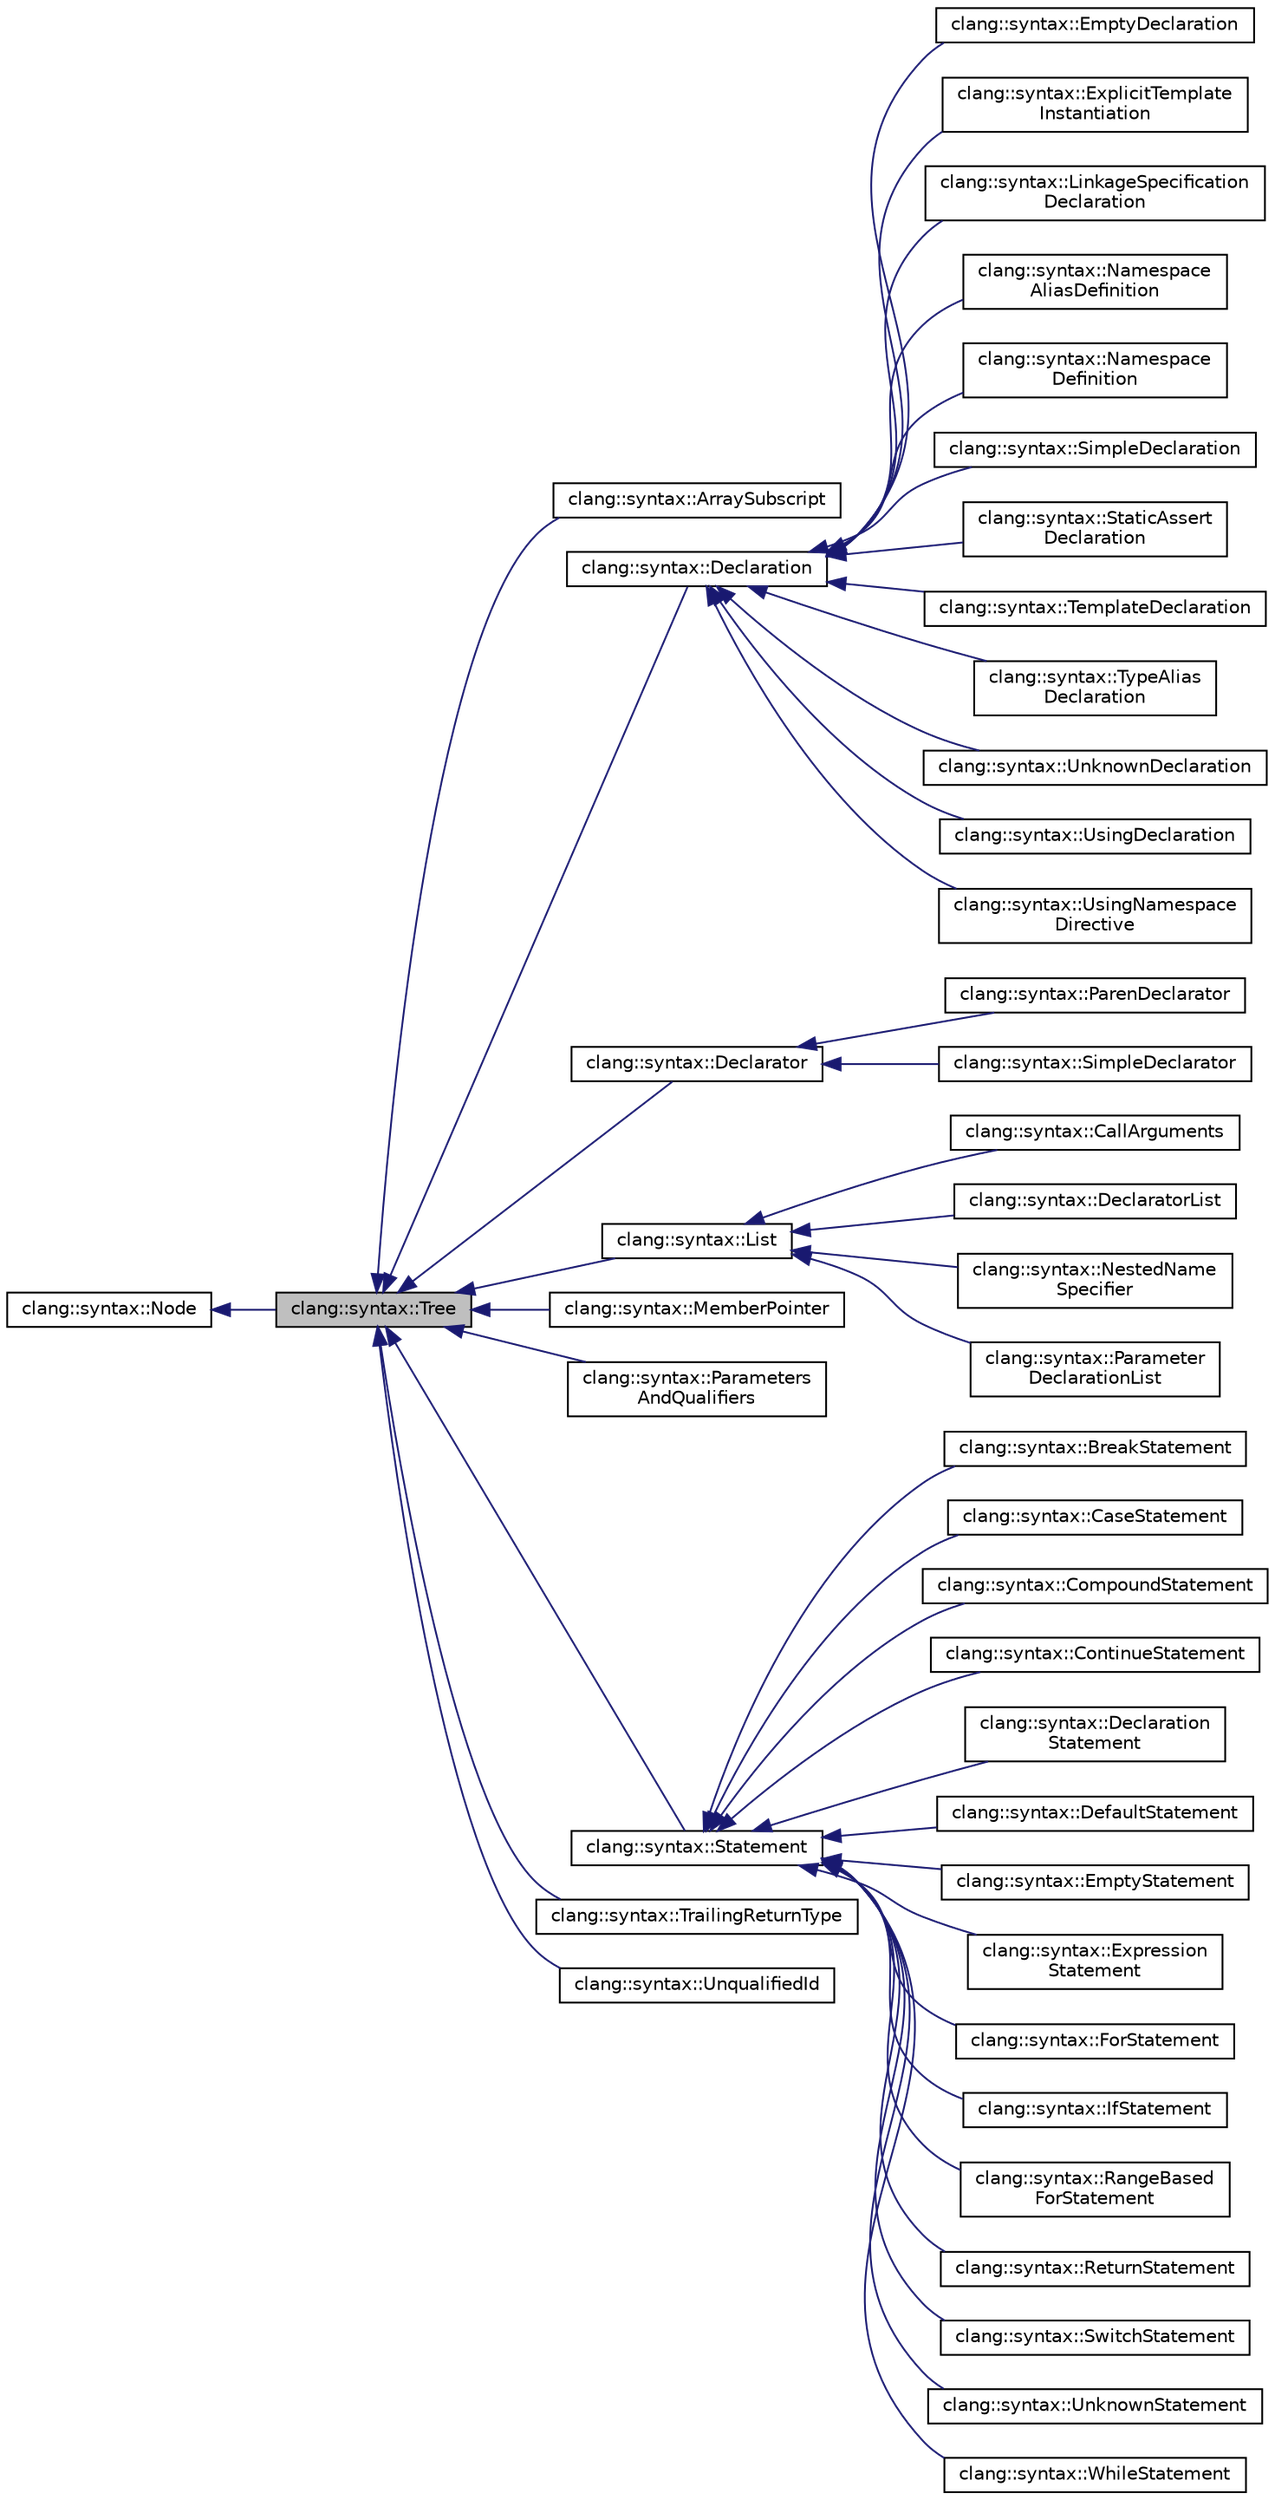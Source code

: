 digraph "clang::syntax::Tree"
{
 // LATEX_PDF_SIZE
  bgcolor="transparent";
  edge [fontname="Helvetica",fontsize="10",labelfontname="Helvetica",labelfontsize="10"];
  node [fontname="Helvetica",fontsize="10",shape=record];
  rankdir="LR";
  Node1 [label="clang::syntax::Tree",height=0.2,width=0.4,color="black", fillcolor="grey75", style="filled", fontcolor="black",tooltip="A node that has children and represents a syntactic language construct."];
  Node2 -> Node1 [dir="back",color="midnightblue",fontsize="10",style="solid",fontname="Helvetica"];
  Node2 [label="clang::syntax::Node",height=0.2,width=0.4,color="black",URL="$classclang_1_1syntax_1_1Node.html",tooltip="A node in a syntax tree."];
  Node1 -> Node3 [dir="back",color="midnightblue",fontsize="10",style="solid",fontname="Helvetica"];
  Node3 [label="clang::syntax::ArraySubscript",height=0.2,width=0.4,color="black",URL="$classclang_1_1syntax_1_1ArraySubscript.html",tooltip="Array size specified inside a declarator."];
  Node1 -> Node4 [dir="back",color="midnightblue",fontsize="10",style="solid",fontname="Helvetica"];
  Node4 [label="clang::syntax::Declaration",height=0.2,width=0.4,color="black",URL="$classclang_1_1syntax_1_1Declaration.html",tooltip="A declaration that can appear at the top-level."];
  Node4 -> Node5 [dir="back",color="midnightblue",fontsize="10",style="solid",fontname="Helvetica"];
  Node5 [label="clang::syntax::EmptyDeclaration",height=0.2,width=0.4,color="black",URL="$classclang_1_1syntax_1_1EmptyDeclaration.html",tooltip="A semicolon in the top-level context. Does not declare anything."];
  Node4 -> Node6 [dir="back",color="midnightblue",fontsize="10",style="solid",fontname="Helvetica"];
  Node6 [label="clang::syntax::ExplicitTemplate\lInstantiation",height=0.2,width=0.4,color="black",URL="$classclang_1_1syntax_1_1ExplicitTemplateInstantiation.html",tooltip="template <declaration> Examples: template struct X<int> template void foo<int>() template int var<dou..."];
  Node4 -> Node7 [dir="back",color="midnightblue",fontsize="10",style="solid",fontname="Helvetica"];
  Node7 [label="clang::syntax::LinkageSpecification\lDeclaration",height=0.2,width=0.4,color="black",URL="$classclang_1_1syntax_1_1LinkageSpecificationDeclaration.html",tooltip="extern <string-literal> declaration extern <string-literal> { <decls> }"];
  Node4 -> Node8 [dir="back",color="midnightblue",fontsize="10",style="solid",fontname="Helvetica"];
  Node8 [label="clang::syntax::Namespace\lAliasDefinition",height=0.2,width=0.4,color="black",URL="$classclang_1_1syntax_1_1NamespaceAliasDefinition.html",tooltip="namespace <name> = <namespace-reference>"];
  Node4 -> Node9 [dir="back",color="midnightblue",fontsize="10",style="solid",fontname="Helvetica"];
  Node9 [label="clang::syntax::Namespace\lDefinition",height=0.2,width=0.4,color="black",URL="$classclang_1_1syntax_1_1NamespaceDefinition.html",tooltip="namespace <name> { <decls> }"];
  Node4 -> Node10 [dir="back",color="midnightblue",fontsize="10",style="solid",fontname="Helvetica"];
  Node10 [label="clang::syntax::SimpleDeclaration",height=0.2,width=0.4,color="black",URL="$classclang_1_1syntax_1_1SimpleDeclaration.html",tooltip="Groups multiple declarators (e.g."];
  Node4 -> Node11 [dir="back",color="midnightblue",fontsize="10",style="solid",fontname="Helvetica"];
  Node11 [label="clang::syntax::StaticAssert\lDeclaration",height=0.2,width=0.4,color="black",URL="$classclang_1_1syntax_1_1StaticAssertDeclaration.html",tooltip="static_assert(<condition>, <message>) static_assert(<condition>)"];
  Node4 -> Node12 [dir="back",color="midnightblue",fontsize="10",style="solid",fontname="Helvetica"];
  Node12 [label="clang::syntax::TemplateDeclaration",height=0.2,width=0.4,color="black",URL="$classclang_1_1syntax_1_1TemplateDeclaration.html",tooltip="template <template-parameters> <declaration>"];
  Node4 -> Node13 [dir="back",color="midnightblue",fontsize="10",style="solid",fontname="Helvetica"];
  Node13 [label="clang::syntax::TypeAlias\lDeclaration",height=0.2,width=0.4,color="black",URL="$classclang_1_1syntax_1_1TypeAliasDeclaration.html",tooltip="using <name> = <type>"];
  Node4 -> Node14 [dir="back",color="midnightblue",fontsize="10",style="solid",fontname="Helvetica"];
  Node14 [label="clang::syntax::UnknownDeclaration",height=0.2,width=0.4,color="black",URL="$classclang_1_1syntax_1_1UnknownDeclaration.html",tooltip="Declaration of an unknown kind, e.g. not yet supported in syntax trees."];
  Node4 -> Node15 [dir="back",color="midnightblue",fontsize="10",style="solid",fontname="Helvetica"];
  Node15 [label="clang::syntax::UsingDeclaration",height=0.2,width=0.4,color="black",URL="$classclang_1_1syntax_1_1UsingDeclaration.html",tooltip="using <scope>::<name> using typename <scope>::<name>"];
  Node4 -> Node16 [dir="back",color="midnightblue",fontsize="10",style="solid",fontname="Helvetica"];
  Node16 [label="clang::syntax::UsingNamespace\lDirective",height=0.2,width=0.4,color="black",URL="$classclang_1_1syntax_1_1UsingNamespaceDirective.html",tooltip="using namespace <name>"];
  Node1 -> Node17 [dir="back",color="midnightblue",fontsize="10",style="solid",fontname="Helvetica"];
  Node17 [label="clang::syntax::Declarator",height=0.2,width=0.4,color="black",URL="$classclang_1_1syntax_1_1Declarator.html",tooltip="Covers a name, an initializer and a part of the type outside declaration specifiers."];
  Node17 -> Node18 [dir="back",color="midnightblue",fontsize="10",style="solid",fontname="Helvetica"];
  Node18 [label="clang::syntax::ParenDeclarator",height=0.2,width=0.4,color="black",URL="$classclang_1_1syntax_1_1ParenDeclarator.html",tooltip="Declarator inside parentheses."];
  Node17 -> Node19 [dir="back",color="midnightblue",fontsize="10",style="solid",fontname="Helvetica"];
  Node19 [label="clang::syntax::SimpleDeclarator",height=0.2,width=0.4,color="black",URL="$classclang_1_1syntax_1_1SimpleDeclarator.html",tooltip="A top-level declarator without parentheses."];
  Node1 -> Node20 [dir="back",color="midnightblue",fontsize="10",style="solid",fontname="Helvetica"];
  Node20 [label="clang::syntax::List",height=0.2,width=0.4,color="black",URL="$classclang_1_1syntax_1_1List.html",tooltip="A list of Elements separated or terminated by a fixed token."];
  Node20 -> Node21 [dir="back",color="midnightblue",fontsize="10",style="solid",fontname="Helvetica"];
  Node21 [label="clang::syntax::CallArguments",height=0.2,width=0.4,color="black",URL="$classclang_1_1syntax_1_1CallArguments.html",tooltip="Models arguments of a function call."];
  Node20 -> Node22 [dir="back",color="midnightblue",fontsize="10",style="solid",fontname="Helvetica"];
  Node22 [label="clang::syntax::DeclaratorList",height=0.2,width=0.4,color="black",URL="$classclang_1_1syntax_1_1DeclaratorList.html",tooltip=" "];
  Node20 -> Node23 [dir="back",color="midnightblue",fontsize="10",style="solid",fontname="Helvetica"];
  Node23 [label="clang::syntax::NestedName\lSpecifier",height=0.2,width=0.4,color="black",URL="$classclang_1_1syntax_1_1NestedNameSpecifier.html",tooltip="Models a nested-name-specifier."];
  Node20 -> Node24 [dir="back",color="midnightblue",fontsize="10",style="solid",fontname="Helvetica"];
  Node24 [label="clang::syntax::Parameter\lDeclarationList",height=0.2,width=0.4,color="black",URL="$classclang_1_1syntax_1_1ParameterDeclarationList.html",tooltip="Models a parameter-declaration-list which appears within parameters-and-qualifiers."];
  Node1 -> Node25 [dir="back",color="midnightblue",fontsize="10",style="solid",fontname="Helvetica"];
  Node25 [label="clang::syntax::MemberPointer",height=0.2,width=0.4,color="black",URL="$classclang_1_1syntax_1_1MemberPointer.html",tooltip="Member pointer inside a declarator E.g."];
  Node1 -> Node26 [dir="back",color="midnightblue",fontsize="10",style="solid",fontname="Helvetica"];
  Node26 [label="clang::syntax::Parameters\lAndQualifiers",height=0.2,width=0.4,color="black",URL="$classclang_1_1syntax_1_1ParametersAndQualifiers.html",tooltip="Parameter list for a function type and a trailing return type, if the function has one."];
  Node1 -> Node27 [dir="back",color="midnightblue",fontsize="10",style="solid",fontname="Helvetica"];
  Node27 [label="clang::syntax::Statement",height=0.2,width=0.4,color="black",URL="$classclang_1_1syntax_1_1Statement.html",tooltip="An abstract node for C++ statements, e.g."];
  Node27 -> Node28 [dir="back",color="midnightblue",fontsize="10",style="solid",fontname="Helvetica"];
  Node28 [label="clang::syntax::BreakStatement",height=0.2,width=0.4,color="black",URL="$classclang_1_1syntax_1_1BreakStatement.html",tooltip="break;"];
  Node27 -> Node29 [dir="back",color="midnightblue",fontsize="10",style="solid",fontname="Helvetica"];
  Node29 [label="clang::syntax::CaseStatement",height=0.2,width=0.4,color="black",URL="$classclang_1_1syntax_1_1CaseStatement.html",tooltip="case : <body>"];
  Node27 -> Node30 [dir="back",color="midnightblue",fontsize="10",style="solid",fontname="Helvetica"];
  Node30 [label="clang::syntax::CompoundStatement",height=0.2,width=0.4,color="black",URL="$classclang_1_1syntax_1_1CompoundStatement.html",tooltip="{ statement1; statement2; … }"];
  Node27 -> Node31 [dir="back",color="midnightblue",fontsize="10",style="solid",fontname="Helvetica"];
  Node31 [label="clang::syntax::ContinueStatement",height=0.2,width=0.4,color="black",URL="$classclang_1_1syntax_1_1ContinueStatement.html",tooltip="continue;"];
  Node27 -> Node32 [dir="back",color="midnightblue",fontsize="10",style="solid",fontname="Helvetica"];
  Node32 [label="clang::syntax::Declaration\lStatement",height=0.2,width=0.4,color="black",URL="$classclang_1_1syntax_1_1DeclarationStatement.html",tooltip="E.g. 'int a, b = 10;'."];
  Node27 -> Node33 [dir="back",color="midnightblue",fontsize="10",style="solid",fontname="Helvetica"];
  Node33 [label="clang::syntax::DefaultStatement",height=0.2,width=0.4,color="black",URL="$classclang_1_1syntax_1_1DefaultStatement.html",tooltip="default: <body>"];
  Node27 -> Node34 [dir="back",color="midnightblue",fontsize="10",style="solid",fontname="Helvetica"];
  Node34 [label="clang::syntax::EmptyStatement",height=0.2,width=0.4,color="black",URL="$classclang_1_1syntax_1_1EmptyStatement.html",tooltip="The no-op statement, i.e. ';'."];
  Node27 -> Node35 [dir="back",color="midnightblue",fontsize="10",style="solid",fontname="Helvetica"];
  Node35 [label="clang::syntax::Expression\lStatement",height=0.2,width=0.4,color="black",URL="$classclang_1_1syntax_1_1ExpressionStatement.html",tooltip="Expression in a statement position, e.g."];
  Node27 -> Node36 [dir="back",color="midnightblue",fontsize="10",style="solid",fontname="Helvetica"];
  Node36 [label="clang::syntax::ForStatement",height=0.2,width=0.4,color="black",URL="$classclang_1_1syntax_1_1ForStatement.html",tooltip="for (<init>; <cond>; <increment>) <body>"];
  Node27 -> Node37 [dir="back",color="midnightblue",fontsize="10",style="solid",fontname="Helvetica"];
  Node37 [label="clang::syntax::IfStatement",height=0.2,width=0.4,color="black",URL="$classclang_1_1syntax_1_1IfStatement.html",tooltip="if (cond) <then-statement> else <else-statement> FIXME: add condition that models 'expression or vari..."];
  Node27 -> Node38 [dir="back",color="midnightblue",fontsize="10",style="solid",fontname="Helvetica"];
  Node38 [label="clang::syntax::RangeBased\lForStatement",height=0.2,width=0.4,color="black",URL="$classclang_1_1syntax_1_1RangeBasedForStatement.html",tooltip="for (<decl> : <init>) <body>"];
  Node27 -> Node39 [dir="back",color="midnightblue",fontsize="10",style="solid",fontname="Helvetica"];
  Node39 [label="clang::syntax::ReturnStatement",height=0.2,width=0.4,color="black",URL="$classclang_1_1syntax_1_1ReturnStatement.html",tooltip="return <expr>; return;"];
  Node27 -> Node40 [dir="back",color="midnightblue",fontsize="10",style="solid",fontname="Helvetica"];
  Node40 [label="clang::syntax::SwitchStatement",height=0.2,width=0.4,color="black",URL="$classclang_1_1syntax_1_1SwitchStatement.html",tooltip="switch (<cond>) <body>"];
  Node27 -> Node41 [dir="back",color="midnightblue",fontsize="10",style="solid",fontname="Helvetica"];
  Node41 [label="clang::syntax::UnknownStatement",height=0.2,width=0.4,color="black",URL="$classclang_1_1syntax_1_1UnknownStatement.html",tooltip="A statement of an unknown kind, i.e."];
  Node27 -> Node42 [dir="back",color="midnightblue",fontsize="10",style="solid",fontname="Helvetica"];
  Node42 [label="clang::syntax::WhileStatement",height=0.2,width=0.4,color="black",URL="$classclang_1_1syntax_1_1WhileStatement.html",tooltip="while (<cond>) <body>"];
  Node1 -> Node43 [dir="back",color="midnightblue",fontsize="10",style="solid",fontname="Helvetica"];
  Node43 [label="clang::syntax::TrailingReturnType",height=0.2,width=0.4,color="black",URL="$classclang_1_1syntax_1_1TrailingReturnType.html",tooltip="Trailing return type after the parameter list, including the arrow token."];
  Node1 -> Node44 [dir="back",color="midnightblue",fontsize="10",style="solid",fontname="Helvetica"];
  Node44 [label="clang::syntax::UnqualifiedId",height=0.2,width=0.4,color="black",URL="$classclang_1_1syntax_1_1UnqualifiedId.html",tooltip="Models an unqualified-id."];
}
